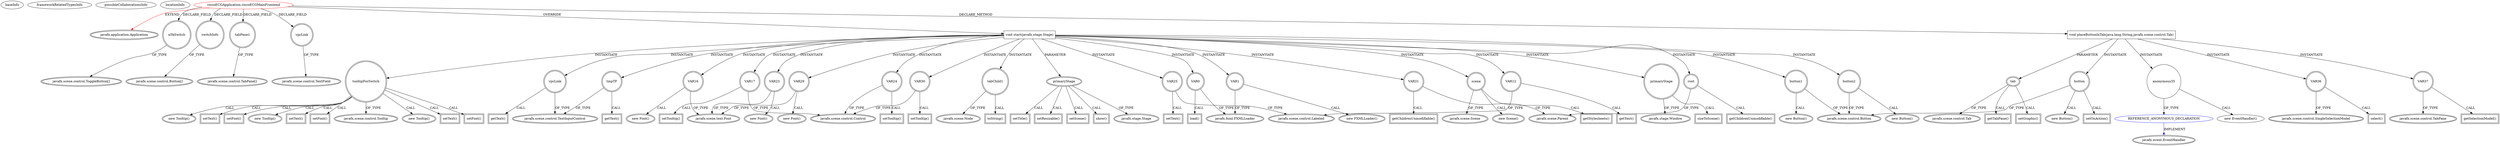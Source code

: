 digraph {
baseInfo[graphId=4061,category="extension_graph",isAnonymous=false,possibleRelation=true]
frameworkRelatedTypesInfo[0="javafx.application.Application"]
possibleCollaborationsInfo[0="4061~CLIENT_METHOD_DECLARATION-INSTANTIATION-~javafx.application.Application ~javafx.event.EventHandler ~false~true"]
locationInfo[projectName="sandeepb-CiscoECG",filePath="/sandeepb-CiscoECG/CiscoECG-master/src/ciscoECGApplication/ciscoECGMainFrontend.java",contextSignature="ciscoECGMainFrontend",graphId="4061"]
0[label="ciscoECGApplication.ciscoECGMainFrontend",vertexType="ROOT_CLIENT_CLASS_DECLARATION",isFrameworkType=false,color=red]
1[label="javafx.application.Application",vertexType="FRAMEWORK_CLASS_TYPE",isFrameworkType=true,peripheries=2]
2[label="n5kSwitch",vertexType="FIELD_DECLARATION",isFrameworkType=true,peripheries=2,shape=circle]
3[label="javafx.scene.control.ToggleButton[]",vertexType="FRAMEWORK_CLASS_TYPE",isFrameworkType=true,peripheries=2]
4[label="switchInfo",vertexType="FIELD_DECLARATION",isFrameworkType=true,peripheries=2,shape=circle]
5[label="javafx.scene.control.Button[]",vertexType="FRAMEWORK_CLASS_TYPE",isFrameworkType=true,peripheries=2]
6[label="tabPane1",vertexType="FIELD_DECLARATION",isFrameworkType=true,peripheries=2,shape=circle]
7[label="javafx.scene.control.TabPane[]",vertexType="FRAMEWORK_CLASS_TYPE",isFrameworkType=true,peripheries=2]
8[label="vpcLink",vertexType="FIELD_DECLARATION",isFrameworkType=true,peripheries=2,shape=circle]
9[label="javafx.scene.control.TextField",vertexType="FRAMEWORK_CLASS_TYPE",isFrameworkType=true,peripheries=2]
10[label="void start(javafx.stage.Stage)",vertexType="OVERRIDING_METHOD_DECLARATION",isFrameworkType=false,shape=box]
11[label="primaryStage",vertexType="PARAMETER_DECLARATION",isFrameworkType=true,peripheries=2]
12[label="javafx.stage.Stage",vertexType="FRAMEWORK_CLASS_TYPE",isFrameworkType=true,peripheries=2]
13[label="VAR0",vertexType="VARIABLE_EXPRESION",isFrameworkType=true,peripheries=2,shape=circle]
15[label="javafx.fxml.FXMLLoader",vertexType="FRAMEWORK_CLASS_TYPE",isFrameworkType=true,peripheries=2]
14[label="load()",vertexType="INSIDE_CALL",isFrameworkType=true,peripheries=2,shape=box]
17[label="VAR1",vertexType="VARIABLE_EXPRESION",isFrameworkType=true,peripheries=2,shape=circle]
16[label="new FXMLLoader()",vertexType="CONSTRUCTOR_CALL",isFrameworkType=true,peripheries=2]
20[label="scene",vertexType="VARIABLE_EXPRESION",isFrameworkType=true,peripheries=2,shape=circle]
21[label="javafx.scene.Scene",vertexType="FRAMEWORK_CLASS_TYPE",isFrameworkType=true,peripheries=2]
19[label="new Scene()",vertexType="CONSTRUCTOR_CALL",isFrameworkType=true,peripheries=2]
23[label="getStylesheets()",vertexType="INSIDE_CALL",isFrameworkType=true,peripheries=2,shape=box]
25[label="setTitle()",vertexType="INSIDE_CALL",isFrameworkType=true,peripheries=2,shape=box]
27[label="setResizable()",vertexType="INSIDE_CALL",isFrameworkType=true,peripheries=2,shape=box]
29[label="setScene()",vertexType="INSIDE_CALL",isFrameworkType=true,peripheries=2,shape=box]
30[label="primaryStage",vertexType="VARIABLE_EXPRESION",isFrameworkType=true,peripheries=2,shape=circle]
32[label="javafx.stage.Window",vertexType="FRAMEWORK_CLASS_TYPE",isFrameworkType=true,peripheries=2]
31[label="sizeToScene()",vertexType="INSIDE_CALL",isFrameworkType=true,peripheries=2,shape=box]
34[label="show()",vertexType="INSIDE_CALL",isFrameworkType=true,peripheries=2,shape=box]
36[label="button1",vertexType="VARIABLE_EXPRESION",isFrameworkType=true,peripheries=2,shape=circle]
37[label="javafx.scene.control.Button",vertexType="FRAMEWORK_CLASS_TYPE",isFrameworkType=true,peripheries=2]
35[label="new Button()",vertexType="CONSTRUCTOR_CALL",isFrameworkType=true,peripheries=2]
39[label="button2",vertexType="VARIABLE_EXPRESION",isFrameworkType=true,peripheries=2,shape=circle]
38[label="new Button()",vertexType="CONSTRUCTOR_CALL",isFrameworkType=true,peripheries=2]
41[label="root",vertexType="VARIABLE_EXPRESION",isFrameworkType=true,peripheries=2,shape=circle]
43[label="javafx.scene.Parent",vertexType="FRAMEWORK_CLASS_TYPE",isFrameworkType=true,peripheries=2]
42[label="getChildrenUnmodifiable()",vertexType="INSIDE_CALL",isFrameworkType=true,peripheries=2,shape=box]
44[label="VAR12",vertexType="VARIABLE_EXPRESION",isFrameworkType=true,peripheries=2,shape=circle]
46[label="javafx.scene.control.Labeled",vertexType="FRAMEWORK_CLASS_TYPE",isFrameworkType=true,peripheries=2]
45[label="getText()",vertexType="INSIDE_CALL",isFrameworkType=true,peripheries=2,shape=box]
48[label="tooltipForSwitch",vertexType="VARIABLE_EXPRESION",isFrameworkType=true,peripheries=2,shape=circle]
49[label="javafx.scene.control.Tooltip",vertexType="FRAMEWORK_CLASS_TYPE",isFrameworkType=true,peripheries=2]
47[label="new Tooltip()",vertexType="CONSTRUCTOR_CALL",isFrameworkType=true,peripheries=2]
51[label="setText()",vertexType="INSIDE_CALL",isFrameworkType=true,peripheries=2,shape=box]
53[label="setFont()",vertexType="INSIDE_CALL",isFrameworkType=true,peripheries=2,shape=box]
55[label="VAR16",vertexType="VARIABLE_EXPRESION",isFrameworkType=true,peripheries=2,shape=circle]
56[label="javafx.scene.text.Font",vertexType="FRAMEWORK_CLASS_TYPE",isFrameworkType=true,peripheries=2]
54[label="new Font()",vertexType="CONSTRUCTOR_CALL",isFrameworkType=true,peripheries=2]
57[label="VAR17",vertexType="VARIABLE_EXPRESION",isFrameworkType=true,peripheries=2,shape=circle]
59[label="javafx.scene.control.Control",vertexType="FRAMEWORK_CLASS_TYPE",isFrameworkType=true,peripheries=2]
58[label="setTooltip()",vertexType="INSIDE_CALL",isFrameworkType=true,peripheries=2,shape=box]
60[label="tmpTF",vertexType="VARIABLE_EXPRESION",isFrameworkType=true,peripheries=2,shape=circle]
62[label="javafx.scene.control.TextInputControl",vertexType="FRAMEWORK_CLASS_TYPE",isFrameworkType=true,peripheries=2]
61[label="getText()",vertexType="INSIDE_CALL",isFrameworkType=true,peripheries=2,shape=box]
63[label="vpcLink",vertexType="VARIABLE_EXPRESION",isFrameworkType=true,peripheries=2,shape=circle]
64[label="getText()",vertexType="INSIDE_CALL",isFrameworkType=true,peripheries=2,shape=box]
66[label="new Tooltip()",vertexType="CONSTRUCTOR_CALL",isFrameworkType=true,peripheries=2]
69[label="setText()",vertexType="INSIDE_CALL",isFrameworkType=true,peripheries=2,shape=box]
71[label="setFont()",vertexType="INSIDE_CALL",isFrameworkType=true,peripheries=2,shape=box]
73[label="VAR23",vertexType="VARIABLE_EXPRESION",isFrameworkType=true,peripheries=2,shape=circle]
72[label="new Font()",vertexType="CONSTRUCTOR_CALL",isFrameworkType=true,peripheries=2]
75[label="VAR24",vertexType="VARIABLE_EXPRESION",isFrameworkType=true,peripheries=2,shape=circle]
76[label="setTooltip()",vertexType="INSIDE_CALL",isFrameworkType=true,peripheries=2,shape=box]
78[label="VAR25",vertexType="VARIABLE_EXPRESION",isFrameworkType=true,peripheries=2,shape=circle]
79[label="setText()",vertexType="INSIDE_CALL",isFrameworkType=true,peripheries=2,shape=box]
81[label="new Tooltip()",vertexType="CONSTRUCTOR_CALL",isFrameworkType=true,peripheries=2]
84[label="setText()",vertexType="INSIDE_CALL",isFrameworkType=true,peripheries=2,shape=box]
86[label="setFont()",vertexType="INSIDE_CALL",isFrameworkType=true,peripheries=2,shape=box]
88[label="VAR29",vertexType="VARIABLE_EXPRESION",isFrameworkType=true,peripheries=2,shape=circle]
87[label="new Font()",vertexType="CONSTRUCTOR_CALL",isFrameworkType=true,peripheries=2]
90[label="VAR30",vertexType="VARIABLE_EXPRESION",isFrameworkType=true,peripheries=2,shape=circle]
91[label="setTooltip()",vertexType="INSIDE_CALL",isFrameworkType=true,peripheries=2,shape=box]
93[label="VAR31",vertexType="VARIABLE_EXPRESION",isFrameworkType=true,peripheries=2,shape=circle]
94[label="getChildrenUnmodifiable()",vertexType="INSIDE_CALL",isFrameworkType=true,peripheries=2,shape=box]
96[label="tabChild1",vertexType="VARIABLE_EXPRESION",isFrameworkType=true,peripheries=2,shape=circle]
98[label="javafx.scene.Node",vertexType="FRAMEWORK_CLASS_TYPE",isFrameworkType=true,peripheries=2]
97[label="toString()",vertexType="INSIDE_CALL",isFrameworkType=true,peripheries=2,shape=box]
99[label="void placeButtonInTab(java.lang.String,javafx.scene.control.Tab)",vertexType="CLIENT_METHOD_DECLARATION",isFrameworkType=false,shape=box]
100[label="tab",vertexType="PARAMETER_DECLARATION",isFrameworkType=true,peripheries=2]
101[label="javafx.scene.control.Tab",vertexType="FRAMEWORK_CLASS_TYPE",isFrameworkType=true,peripheries=2]
103[label="button",vertexType="VARIABLE_EXPRESION",isFrameworkType=true,peripheries=2,shape=circle]
102[label="new Button()",vertexType="CONSTRUCTOR_CALL",isFrameworkType=true,peripheries=2]
106[label="setOnAction()",vertexType="INSIDE_CALL",isFrameworkType=true,peripheries=2,shape=box]
108[label="anonymous35",vertexType="VARIABLE_EXPRESION",isFrameworkType=false,shape=circle]
109[label="REFERENCE_ANONYMOUS_DECLARATION",vertexType="REFERENCE_ANONYMOUS_DECLARATION",isFrameworkType=false,color=blue]
110[label="javafx.event.EventHandler",vertexType="FRAMEWORK_INTERFACE_TYPE",isFrameworkType=true,peripheries=2]
107[label="new EventHandler()",vertexType="CONSTRUCTOR_CALL",isFrameworkType=false]
111[label="VAR36",vertexType="VARIABLE_EXPRESION",isFrameworkType=true,peripheries=2,shape=circle]
113[label="javafx.scene.control.SingleSelectionModel",vertexType="FRAMEWORK_CLASS_TYPE",isFrameworkType=true,peripheries=2]
112[label="select()",vertexType="INSIDE_CALL",isFrameworkType=true,peripheries=2,shape=box]
114[label="VAR37",vertexType="VARIABLE_EXPRESION",isFrameworkType=true,peripheries=2,shape=circle]
116[label="javafx.scene.control.TabPane",vertexType="FRAMEWORK_CLASS_TYPE",isFrameworkType=true,peripheries=2]
115[label="getSelectionModel()",vertexType="INSIDE_CALL",isFrameworkType=true,peripheries=2,shape=box]
118[label="getTabPane()",vertexType="INSIDE_CALL",isFrameworkType=true,peripheries=2,shape=box]
120[label="setGraphic()",vertexType="INSIDE_CALL",isFrameworkType=true,peripheries=2,shape=box]
0->1[label="EXTEND",color=red]
0->2[label="DECLARE_FIELD"]
2->3[label="OF_TYPE"]
0->4[label="DECLARE_FIELD"]
4->5[label="OF_TYPE"]
0->6[label="DECLARE_FIELD"]
6->7[label="OF_TYPE"]
0->8[label="DECLARE_FIELD"]
8->9[label="OF_TYPE"]
0->10[label="OVERRIDE"]
11->12[label="OF_TYPE"]
10->11[label="PARAMETER"]
10->13[label="INSTANTIATE"]
13->15[label="OF_TYPE"]
13->14[label="CALL"]
10->17[label="INSTANTIATE"]
17->15[label="OF_TYPE"]
17->16[label="CALL"]
10->20[label="INSTANTIATE"]
20->21[label="OF_TYPE"]
20->19[label="CALL"]
20->23[label="CALL"]
11->25[label="CALL"]
11->27[label="CALL"]
11->29[label="CALL"]
10->30[label="INSTANTIATE"]
30->32[label="OF_TYPE"]
30->31[label="CALL"]
11->34[label="CALL"]
10->36[label="INSTANTIATE"]
36->37[label="OF_TYPE"]
36->35[label="CALL"]
10->39[label="INSTANTIATE"]
39->37[label="OF_TYPE"]
39->38[label="CALL"]
10->41[label="INSTANTIATE"]
41->43[label="OF_TYPE"]
41->42[label="CALL"]
10->44[label="INSTANTIATE"]
44->46[label="OF_TYPE"]
44->45[label="CALL"]
10->48[label="INSTANTIATE"]
48->49[label="OF_TYPE"]
48->47[label="CALL"]
48->51[label="CALL"]
48->53[label="CALL"]
10->55[label="INSTANTIATE"]
55->56[label="OF_TYPE"]
55->54[label="CALL"]
10->57[label="INSTANTIATE"]
57->59[label="OF_TYPE"]
57->58[label="CALL"]
10->60[label="INSTANTIATE"]
60->62[label="OF_TYPE"]
60->61[label="CALL"]
10->63[label="INSTANTIATE"]
63->62[label="OF_TYPE"]
63->64[label="CALL"]
48->66[label="CALL"]
48->69[label="CALL"]
48->71[label="CALL"]
10->73[label="INSTANTIATE"]
73->56[label="OF_TYPE"]
73->72[label="CALL"]
10->75[label="INSTANTIATE"]
75->59[label="OF_TYPE"]
75->76[label="CALL"]
10->78[label="INSTANTIATE"]
78->46[label="OF_TYPE"]
78->79[label="CALL"]
48->81[label="CALL"]
48->84[label="CALL"]
48->86[label="CALL"]
10->88[label="INSTANTIATE"]
88->56[label="OF_TYPE"]
88->87[label="CALL"]
10->90[label="INSTANTIATE"]
90->59[label="OF_TYPE"]
90->91[label="CALL"]
10->93[label="INSTANTIATE"]
93->43[label="OF_TYPE"]
93->94[label="CALL"]
10->96[label="INSTANTIATE"]
96->98[label="OF_TYPE"]
96->97[label="CALL"]
0->99[label="DECLARE_METHOD"]
100->101[label="OF_TYPE"]
99->100[label="PARAMETER"]
99->103[label="INSTANTIATE"]
103->37[label="OF_TYPE"]
103->102[label="CALL"]
103->106[label="CALL"]
99->108[label="INSTANTIATE"]
109->110[label="IMPLEMENT",color=blue]
108->109[label="OF_TYPE"]
108->107[label="CALL"]
99->111[label="INSTANTIATE"]
111->113[label="OF_TYPE"]
111->112[label="CALL"]
99->114[label="INSTANTIATE"]
114->116[label="OF_TYPE"]
114->115[label="CALL"]
100->118[label="CALL"]
100->120[label="CALL"]
}
